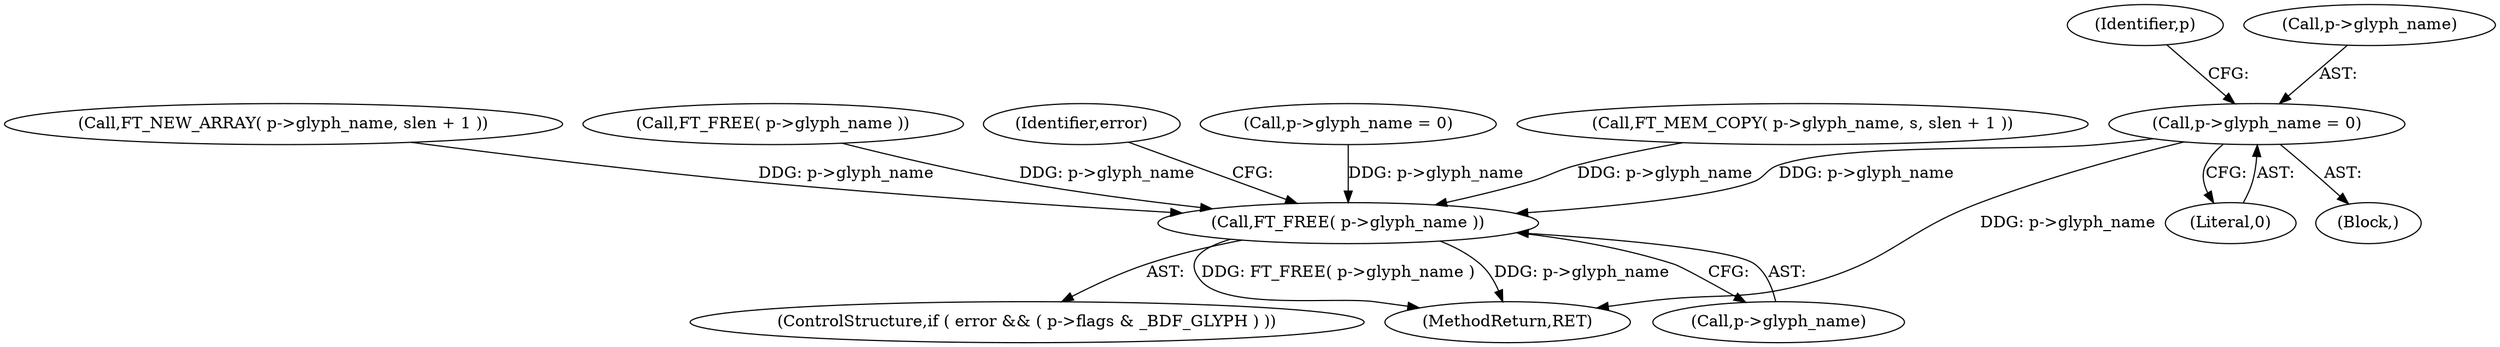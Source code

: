 digraph "0_savannah_7f2e4f4f553f6836be7683f66226afac3fa979b8@pointer" {
"1000757" [label="(Call,p->glyph_name = 0)"];
"1001556" [label="(Call,FT_FREE( p->glyph_name ))"];
"1001548" [label="(ControlStructure,if ( error && ( p->flags & _BDF_GLYPH ) ))"];
"1001562" [label="(MethodReturn,RET)"];
"1001561" [label="(Identifier,error)"];
"1000757" [label="(Call,p->glyph_name = 0)"];
"1001556" [label="(Call,FT_FREE( p->glyph_name ))"];
"1000764" [label="(Identifier,p)"];
"1000761" [label="(Literal,0)"];
"1001557" [label="(Call,p->glyph_name)"];
"1000684" [label="(Call,p->glyph_name = 0)"];
"1000758" [label="(Call,p->glyph_name)"];
"1000455" [label="(Call,FT_MEM_COPY( p->glyph_name, s, slen + 1 ))"];
"1000447" [label="(Call,FT_NEW_ARRAY( p->glyph_name, slen + 1 ))"];
"1000403" [label="(Call,FT_FREE( p->glyph_name ))"];
"1000690" [label="(Block,)"];
"1000757" -> "1000690"  [label="AST: "];
"1000757" -> "1000761"  [label="CFG: "];
"1000758" -> "1000757"  [label="AST: "];
"1000761" -> "1000757"  [label="AST: "];
"1000764" -> "1000757"  [label="CFG: "];
"1000757" -> "1001562"  [label="DDG: p->glyph_name"];
"1000757" -> "1001556"  [label="DDG: p->glyph_name"];
"1001556" -> "1001548"  [label="AST: "];
"1001556" -> "1001557"  [label="CFG: "];
"1001557" -> "1001556"  [label="AST: "];
"1001561" -> "1001556"  [label="CFG: "];
"1001556" -> "1001562"  [label="DDG: p->glyph_name"];
"1001556" -> "1001562"  [label="DDG: FT_FREE( p->glyph_name )"];
"1000684" -> "1001556"  [label="DDG: p->glyph_name"];
"1000403" -> "1001556"  [label="DDG: p->glyph_name"];
"1000447" -> "1001556"  [label="DDG: p->glyph_name"];
"1000455" -> "1001556"  [label="DDG: p->glyph_name"];
}
